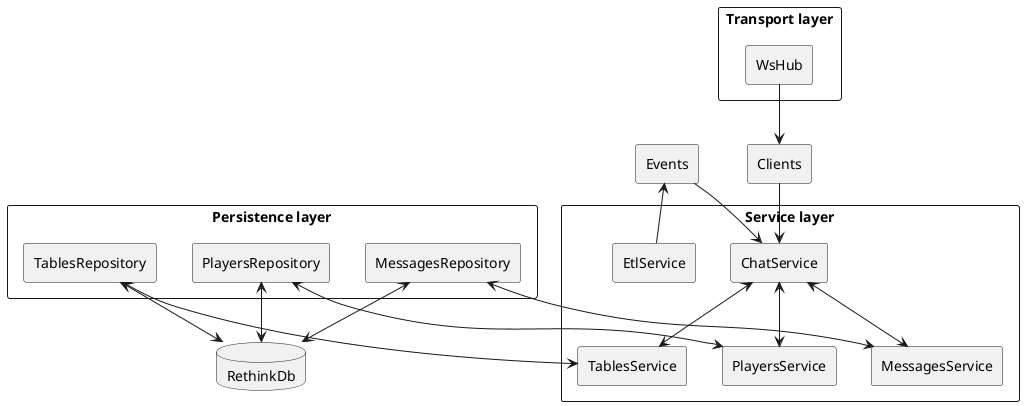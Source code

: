 @startuml
database "RethinkDb" as db

rectangle "Persistence layer" {
    rectangle "MessagesRepository" as mr
    rectangle "PlayersRepository" as pr
    rectangle "TablesRepository" as tr
}

rectangle "Service layer" {
    rectangle "ChatService" as cs
    rectangle "EtlService" as es
    rectangle "MessagesService" as ms
    rectangle "PlayersService" as ps
    rectangle "TablesService" as ts
}

rectangle "Transport layer" {
    rectangle "WsHub" as wshub
}

rectangle Events as e
rectangle Clients as c
wshub --> c
c --> cs
mr <--> db
pr <--> db
tr <--> db

mr <--> ms
pr <--> ps
tr <--> ts

es --> e
e --> cs
cs <--> ms
cs <--> ts
cs <--> ps

@enduml
